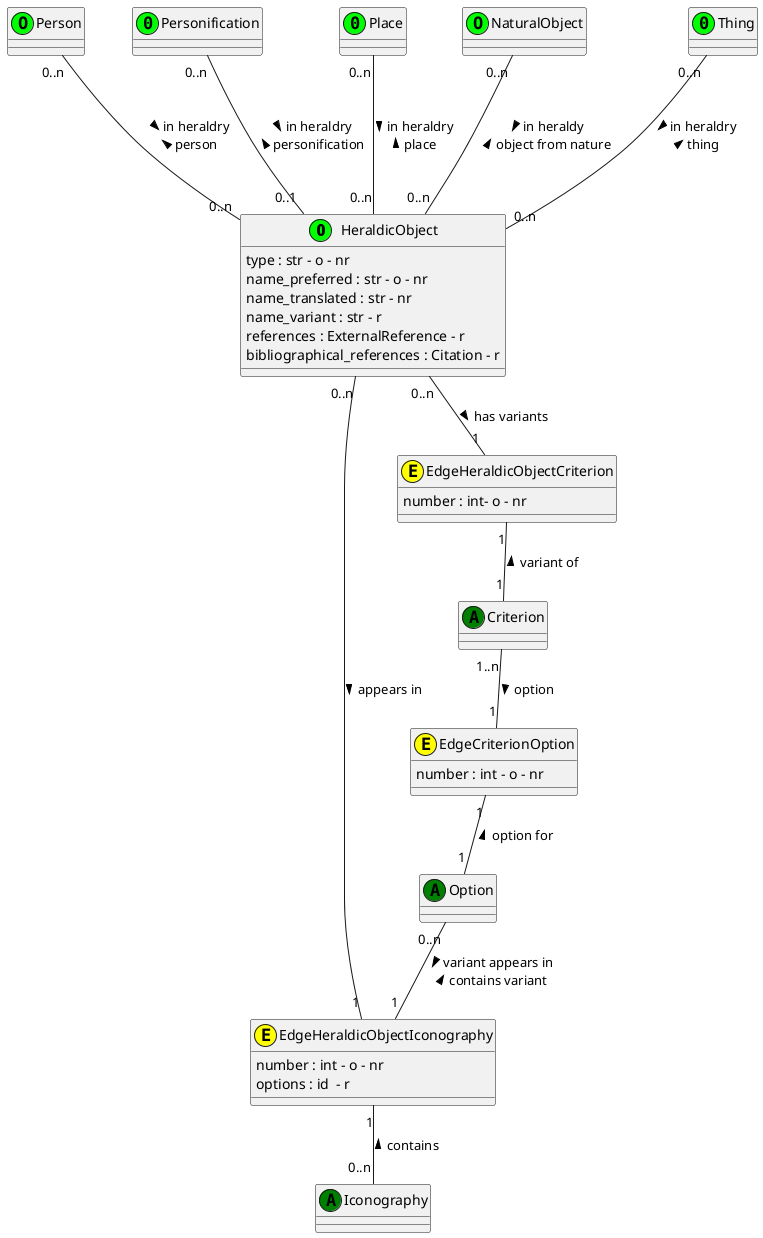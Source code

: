 @startuml HeraldicObject

class HeraldicObject <<(O,lime)>>
HeraldicObject : type : str - o - nr 
HeraldicObject : name_preferred : str - o - nr 
HeraldicObject : name_translated : str - nr 
HeraldicObject : name_variant : str - r 
HeraldicObject : references : ExternalReference - r 
HeraldicObject : bibliographical_references : Citation - r

class Person <<(O,lime)>>

class Personification <<(0,lime)>>

class Place <<(0,lime)>>

class NaturalObject <<(O,lime)>>

class Thing <<(0,lime)>>

class Criterion <<(A,green)>>

class Option <<(A,green)>>

class Iconography <<(A,green)>>

class EdgeHeraldicObjectIconography <<(E,yellow)>>
EdgeHeraldicObjectIconography : number : int - o - nr
EdgeHeraldicObjectIconography : options : id  - r

class EdgeHeraldicObjectCriterion <<(E,yellow)>>
EdgeHeraldicObjectCriterion : number : int- o - nr

class EdgeCriterionOption <<(E,yellow)>>
EdgeCriterionOption : number : int - o - nr

HeraldicObject "0..n" -- "1" EdgeHeraldicObjectCriterion : has variants >
EdgeHeraldicObjectCriterion "1" -- "1" Criterion : variant of <

HeraldicObject "0..n" -- "1" EdgeHeraldicObjectIconography : appears in >
EdgeHeraldicObjectIconography "1" -- "0..n" Iconography : contains <

Criterion "1..n" -- "1" EdgeCriterionOption : option >
EdgeCriterionOption "1" -- "1" Option : < option for

Option "0..n" -- "1" EdgeHeraldicObjectIconography : > variant appears in \n contains variant <

Person "0..n" --- "0..n" HeraldicObject: > in heraldry \n person <

Personification "0..n" --- "0..1" HeraldicObject : > in heraldry \n personification <

Place "0..n" --- "0..n" HeraldicObject: > in heraldry \n place <

NaturalObject "0..n" --- "0..n" HeraldicObject: > in heraldy \n  object from nature <

Thing "0..n" --- "0..n" HeraldicObject: > in heraldry \n thing <

@enduml